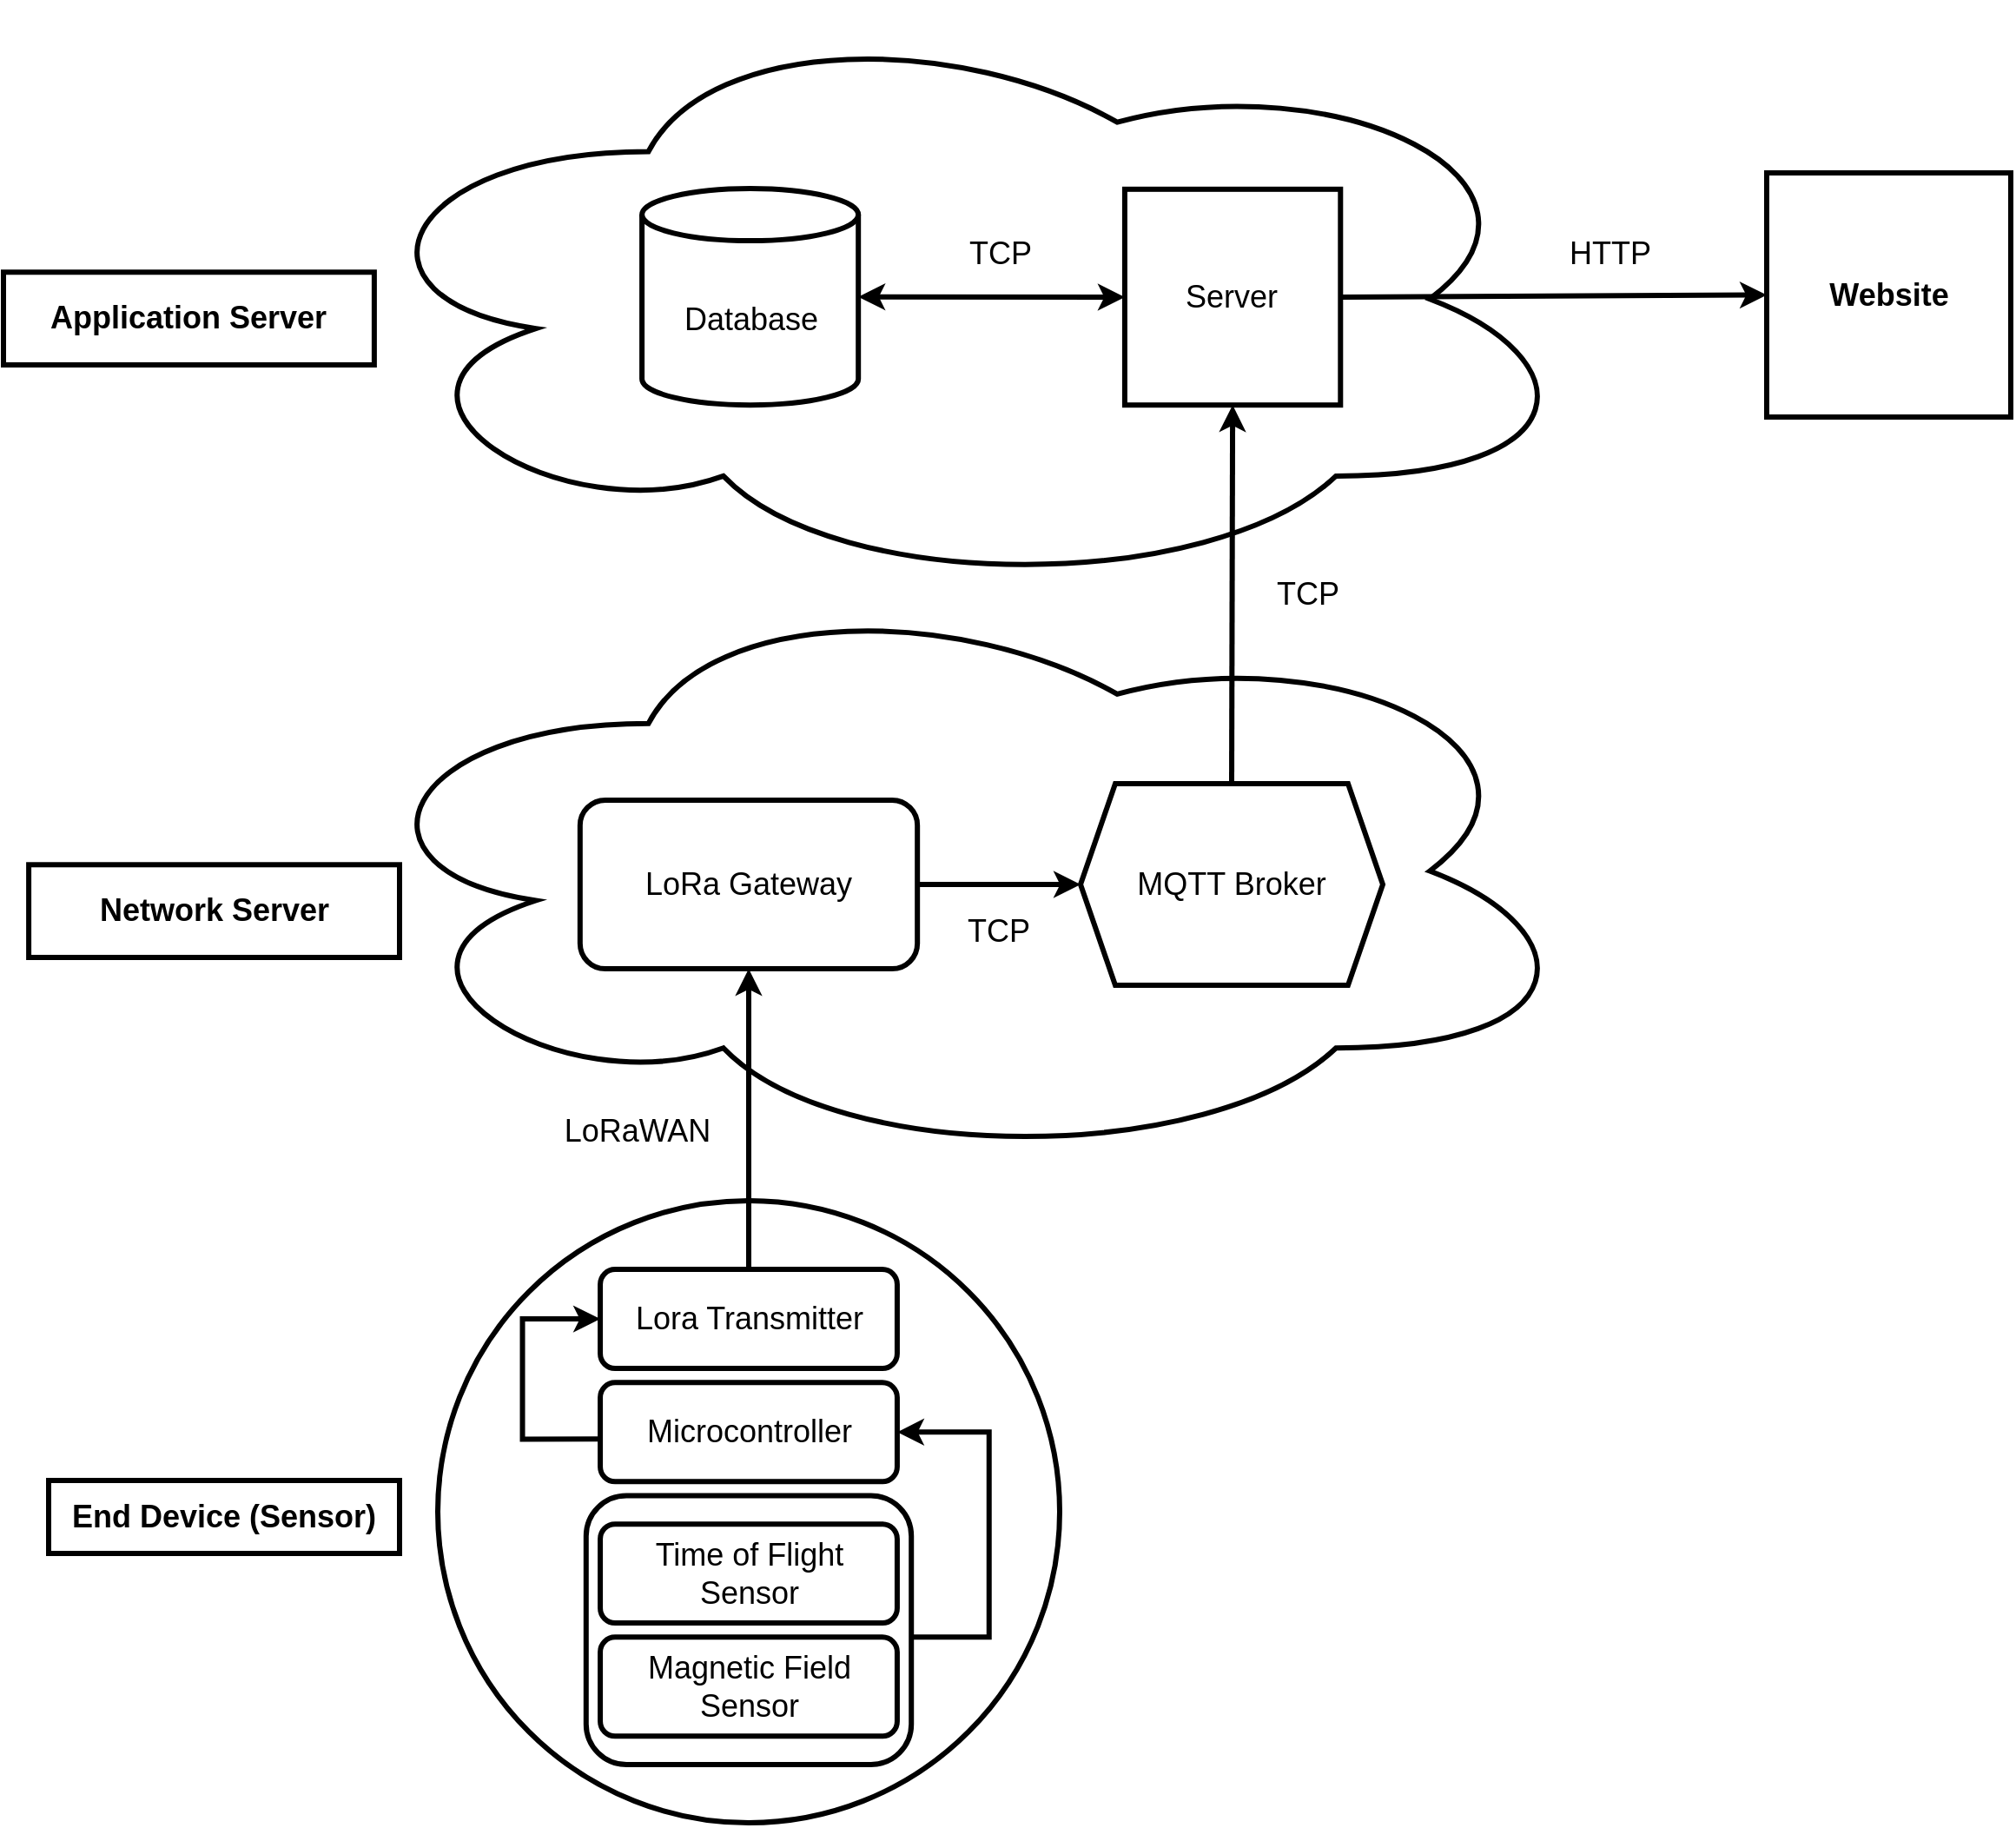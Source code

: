 <mxfile version="24.8.6">
  <diagram name="Page-1" id="VRUQ8dVfXQkqeMk8kqtF">
    <mxGraphModel dx="-803" dy="910" grid="0" gridSize="10" guides="1" tooltips="1" connect="1" arrows="1" fold="1" page="0" pageScale="1" pageWidth="850" pageHeight="1100" background="none" math="0" shadow="0">
      <root>
        <mxCell id="0" />
        <mxCell id="1" parent="0" />
        <mxCell id="2oDCZ59gt5adBUawRl_z-19" value="&lt;font style=&quot;font-size: 18px;&quot;&gt;&lt;br&gt;&lt;/font&gt;" style="ellipse;shape=cloud;whiteSpace=wrap;html=1;strokeWidth=3;fillColor=none;" vertex="1" parent="1">
          <mxGeometry x="1471.32" y="611.38" width="719.68" height="339.47" as="geometry" />
        </mxCell>
        <mxCell id="uIFGj-9vmJh0Lf0Ihtq9-66" value="&lt;font style=&quot;font-size: 18px;&quot;&gt;&lt;br&gt;&lt;/font&gt;" style="ellipse;shape=cloud;whiteSpace=wrap;html=1;strokeWidth=3;fillColor=none;" parent="1" vertex="1">
          <mxGeometry x="1471.32" y="940.53" width="719.68" height="339.47" as="geometry" />
        </mxCell>
        <mxCell id="uIFGj-9vmJh0Lf0Ihtq9-74" value="" style="group;fillColor=none;" parent="1" vertex="1" connectable="0">
          <mxGeometry x="1517.997" y="670.382" width="608.579" height="386.24" as="geometry" />
        </mxCell>
        <mxCell id="uIFGj-9vmJh0Lf0Ihtq9-68" value="&lt;font style=&quot;font-size: 18px;&quot;&gt;Database&lt;br&gt;&lt;/font&gt;" style="shape=cylinder3;whiteSpace=wrap;html=1;boundedLbl=1;backgroundOutline=1;size=15;strokeWidth=3;fillColor=none;" parent="uIFGj-9vmJh0Lf0Ihtq9-74" vertex="1">
          <mxGeometry x="129.55" y="47.17" width="124.55" height="124.55" as="geometry" />
        </mxCell>
        <mxCell id="uIFGj-9vmJh0Lf0Ihtq9-70" value="&lt;font style=&quot;font-size: 18px;&quot;&gt;Server&lt;/font&gt;" style="whiteSpace=wrap;html=1;aspect=fixed;strokeWidth=3;fillColor=none;" parent="uIFGj-9vmJh0Lf0Ihtq9-74" vertex="1">
          <mxGeometry x="407.463" y="47.528" width="124.19" height="124.19" as="geometry" />
        </mxCell>
        <mxCell id="uIFGj-9vmJh0Lf0Ihtq9-72" value="" style="endArrow=classic;startArrow=classic;html=1;rounded=0;exitX=1;exitY=0.5;exitDx=0;exitDy=0;exitPerimeter=0;entryX=0;entryY=0.5;entryDx=0;entryDy=0;strokeWidth=3;fillColor=none;" parent="uIFGj-9vmJh0Lf0Ihtq9-74" source="uIFGj-9vmJh0Lf0Ihtq9-68" target="uIFGj-9vmJh0Lf0Ihtq9-70" edge="1">
          <mxGeometry width="50" height="50" relative="1" as="geometry">
            <mxPoint x="238.858" y="121.97" as="sourcePoint" />
            <mxPoint x="302.384" y="58.444" as="targetPoint" />
          </mxGeometry>
        </mxCell>
        <mxCell id="2oDCZ59gt5adBUawRl_z-17" value="&lt;font style=&quot;font-size: 18px;&quot;&gt;TCP&lt;/font&gt;" style="text;html=1;align=center;verticalAlign=middle;whiteSpace=wrap;rounded=0;fillColor=none;" vertex="1" parent="uIFGj-9vmJh0Lf0Ihtq9-74">
          <mxGeometry x="305.553" y="69.528" width="60" height="30" as="geometry" />
        </mxCell>
        <mxCell id="2oDCZ59gt5adBUawRl_z-16" value="&lt;font style=&quot;font-size: 18px;&quot;&gt;TCP&lt;/font&gt;" style="text;html=1;align=center;verticalAlign=middle;whiteSpace=wrap;rounded=0;fillColor=none;" vertex="1" parent="uIFGj-9vmJh0Lf0Ihtq9-74">
          <mxGeometry x="483.003" y="265.618" width="60" height="30" as="geometry" />
        </mxCell>
        <mxCell id="uIFGj-9vmJh0Lf0Ihtq9-76" value="" style="endArrow=classic;html=1;rounded=0;exitX=0.5;exitY=0;exitDx=0;exitDy=0;entryX=0.5;entryY=1;entryDx=0;entryDy=0;strokeWidth=3;fillColor=none;" parent="1" source="uIFGj-9vmJh0Lf0Ihtq9-61" target="uIFGj-9vmJh0Lf0Ihtq9-64" edge="1">
          <mxGeometry width="50" height="50" relative="1" as="geometry">
            <mxPoint x="1650" y="1198" as="sourcePoint" />
            <mxPoint x="1700" y="1148" as="targetPoint" />
          </mxGeometry>
        </mxCell>
        <mxCell id="uIFGj-9vmJh0Lf0Ihtq9-77" value="&lt;font style=&quot;font-size: 18px;&quot;&gt;&lt;b&gt;End Device (Sensor)&lt;br&gt;&lt;/b&gt;&lt;/font&gt;" style="rounded=0;whiteSpace=wrap;html=1;strokeWidth=3;container=0;fillColor=none;" parent="1" vertex="1">
          <mxGeometry x="1306" y="1461" width="202" height="42" as="geometry" />
        </mxCell>
        <mxCell id="uIFGj-9vmJh0Lf0Ihtq9-84" value="&lt;font style=&quot;font-size: 18px;&quot;&gt;&lt;b&gt;Website&lt;/b&gt;&lt;/font&gt;" style="rounded=0;whiteSpace=wrap;html=1;strokeWidth=3;fillColor=none;" parent="1" vertex="1">
          <mxGeometry x="2295" y="708.5" width="140.5" height="140.5" as="geometry" />
        </mxCell>
        <mxCell id="uIFGj-9vmJh0Lf0Ihtq9-85" value="" style="endArrow=classic;html=1;rounded=0;exitX=1;exitY=0.5;exitDx=0;exitDy=0;entryX=0;entryY=0.5;entryDx=0;entryDy=0;strokeWidth=3;fillColor=none;" parent="1" source="uIFGj-9vmJh0Lf0Ihtq9-70" target="uIFGj-9vmJh0Lf0Ihtq9-84" edge="1">
          <mxGeometry width="50" height="50" relative="1" as="geometry">
            <mxPoint x="1889" y="796" as="sourcePoint" />
            <mxPoint x="1939" y="746" as="targetPoint" />
          </mxGeometry>
        </mxCell>
        <mxCell id="uIFGj-9vmJh0Lf0Ihtq9-73" value="" style="endArrow=classic;html=1;rounded=0;exitX=1;exitY=0.5;exitDx=0;exitDy=0;entryX=0;entryY=0.5;entryDx=0;entryDy=0;strokeWidth=3;fillColor=none;" parent="1" source="uIFGj-9vmJh0Lf0Ihtq9-64" target="2oDCZ59gt5adBUawRl_z-6" edge="1">
          <mxGeometry width="50" height="50" relative="1" as="geometry">
            <mxPoint x="2082.78" y="1038.938" as="sourcePoint" />
            <mxPoint x="1993.843" y="944.92" as="targetPoint" />
          </mxGeometry>
        </mxCell>
        <mxCell id="uIFGj-9vmJh0Lf0Ihtq9-78" value="&lt;font style=&quot;font-size: 18px;&quot;&gt;&lt;b&gt;Network Server&lt;br&gt;&lt;/b&gt;&lt;/font&gt;" style="rounded=0;whiteSpace=wrap;html=1;strokeWidth=3;fillColor=none;" parent="1" vertex="1">
          <mxGeometry x="1294.552" y="1106.64" width="213.447" height="53.362" as="geometry" />
        </mxCell>
        <mxCell id="uIFGj-9vmJh0Lf0Ihtq9-64" value="&lt;font style=&quot;font-size: 18px;&quot;&gt;LoRa Gateway&lt;br&gt;&lt;/font&gt;" style="rounded=1;whiteSpace=wrap;html=1;strokeWidth=3;fillColor=none;" parent="1" vertex="1">
          <mxGeometry x="1611.917" y="1069.452" width="194.17" height="97.09" as="geometry" />
        </mxCell>
        <mxCell id="2oDCZ59gt5adBUawRl_z-6" value="&lt;font style=&quot;font-size: 18px;&quot;&gt;MQTT Broker&lt;/font&gt;" style="shape=hexagon;perimeter=hexagonPerimeter2;whiteSpace=wrap;html=1;fixedSize=1;strokeWidth=3;fillColor=none;" vertex="1" parent="1">
          <mxGeometry x="1900" y="1060" width="174" height="116" as="geometry" />
        </mxCell>
        <mxCell id="2oDCZ59gt5adBUawRl_z-8" value="" style="endArrow=classic;html=1;rounded=0;exitX=0.5;exitY=0;exitDx=0;exitDy=0;entryX=0.5;entryY=1;entryDx=0;entryDy=0;strokeWidth=3;fillColor=none;" edge="1" parent="1" source="2oDCZ59gt5adBUawRl_z-6" target="uIFGj-9vmJh0Lf0Ihtq9-70">
          <mxGeometry width="50" height="50" relative="1" as="geometry">
            <mxPoint x="1904" y="1015" as="sourcePoint" />
            <mxPoint x="1954" y="965" as="targetPoint" />
          </mxGeometry>
        </mxCell>
        <mxCell id="2oDCZ59gt5adBUawRl_z-14" value="&lt;font style=&quot;font-size: 18px;&quot;&gt;LoRaWAN&lt;/font&gt;" style="text;html=1;align=center;verticalAlign=middle;whiteSpace=wrap;rounded=0;fillColor=none;" vertex="1" parent="1">
          <mxGeometry x="1588" y="1239" width="114" height="41" as="geometry" />
        </mxCell>
        <mxCell id="2oDCZ59gt5adBUawRl_z-18" value="&lt;font style=&quot;font-size: 18px;&quot;&gt;HTTP&lt;/font&gt;" style="text;html=1;align=center;verticalAlign=middle;whiteSpace=wrap;rounded=0;fillColor=none;" vertex="1" parent="1">
          <mxGeometry x="2175" y="740" width="60" height="30" as="geometry" />
        </mxCell>
        <mxCell id="uIFGj-9vmJh0Lf0Ihtq9-54" value="" style="ellipse;whiteSpace=wrap;html=1;aspect=fixed;strokeWidth=3;container=0;fillColor=none;" parent="1" vertex="1">
          <mxGeometry x="1530" y="1300" width="358" height="358" as="geometry" />
        </mxCell>
        <mxCell id="uIFGj-9vmJh0Lf0Ihtq9-56" value="" style="rounded=1;whiteSpace=wrap;html=1;strokeWidth=3;container=0;fillColor=none;" parent="1" vertex="1">
          <mxGeometry x="1615.395" y="1469.791" width="187.209" height="154.651" as="geometry" />
        </mxCell>
        <mxCell id="uIFGj-9vmJh0Lf0Ihtq9-57" value="&lt;font style=&quot;font-size: 18px;&quot;&gt;Time of Flight Sensor&lt;/font&gt;" style="rounded=1;whiteSpace=wrap;html=1;strokeWidth=3;container=0;fillColor=none;" parent="1" vertex="1">
          <mxGeometry x="1623.535" y="1486.07" width="170.93" height="56.977" as="geometry" />
        </mxCell>
        <mxCell id="uIFGj-9vmJh0Lf0Ihtq9-58" value="&lt;font style=&quot;font-size: 18px;&quot;&gt;Magnetic Field Sensor&lt;/font&gt;" style="rounded=1;whiteSpace=wrap;html=1;strokeWidth=3;container=0;fillColor=none;" parent="1" vertex="1">
          <mxGeometry x="1623.535" y="1551.186" width="170.93" height="56.977" as="geometry" />
        </mxCell>
        <mxCell id="uIFGj-9vmJh0Lf0Ihtq9-60" value="&lt;font style=&quot;font-size: 18px;&quot;&gt;Microcontroller&lt;br&gt;&lt;/font&gt;" style="rounded=1;whiteSpace=wrap;html=1;strokeWidth=3;container=0;fillColor=none;" parent="1" vertex="1">
          <mxGeometry x="1623.535" y="1404.674" width="170.93" height="56.977" as="geometry" />
        </mxCell>
        <mxCell id="uIFGj-9vmJh0Lf0Ihtq9-61" value="&lt;font style=&quot;font-size: 18px;&quot;&gt;Lora Transmitter&lt;/font&gt;" style="rounded=1;whiteSpace=wrap;html=1;strokeWidth=3;container=0;fillColor=none;" parent="1" vertex="1">
          <mxGeometry x="1623.535" y="1339.558" width="170.93" height="56.977" as="geometry" />
        </mxCell>
        <mxCell id="uIFGj-9vmJh0Lf0Ihtq9-62" value="" style="endArrow=classic;html=1;rounded=0;entryX=1;entryY=0.5;entryDx=0;entryDy=0;strokeWidth=3;fillColor=none;" parent="1" target="uIFGj-9vmJh0Lf0Ihtq9-60" edge="1">
          <mxGeometry width="50" height="50" relative="1" as="geometry">
            <mxPoint x="1802.605" y="1551.137" as="sourcePoint" />
            <mxPoint x="1798.535" y="1445.372" as="targetPoint" />
            <Array as="points">
              <mxPoint x="1847.372" y="1551.186" />
              <mxPoint x="1847.372" y="1433.163" />
            </Array>
          </mxGeometry>
        </mxCell>
        <mxCell id="uIFGj-9vmJh0Lf0Ihtq9-63" value="" style="endArrow=classic;html=1;rounded=0;entryX=0;entryY=0.5;entryDx=0;entryDy=0;strokeWidth=3;fillColor=none;" parent="1" target="uIFGj-9vmJh0Lf0Ihtq9-61" edge="1">
          <mxGeometry width="50" height="50" relative="1" as="geometry">
            <mxPoint x="1623.535" y="1437.184" as="sourcePoint" />
            <mxPoint x="1627.605" y="1331.419" as="targetPoint" />
            <Array as="points">
              <mxPoint x="1578.767" y="1437.233" />
              <mxPoint x="1578.767" y="1368.047" />
            </Array>
          </mxGeometry>
        </mxCell>
        <mxCell id="2oDCZ59gt5adBUawRl_z-15" value="&lt;font style=&quot;font-size: 18px;&quot;&gt;TCP&lt;/font&gt;" style="text;html=1;align=center;verticalAlign=middle;whiteSpace=wrap;rounded=0;fillColor=none;" vertex="1" parent="1">
          <mxGeometry x="1823" y="1130" width="60" height="30" as="geometry" />
        </mxCell>
        <mxCell id="2oDCZ59gt5adBUawRl_z-20" value="&lt;font style=&quot;font-size: 18px;&quot;&gt;&lt;b&gt;Application Server&lt;br&gt;&lt;/b&gt;&lt;/font&gt;" style="rounded=0;whiteSpace=wrap;html=1;strokeWidth=3;fillColor=none;" vertex="1" parent="1">
          <mxGeometry x="1280.002" y="765.64" width="213.447" height="53.362" as="geometry" />
        </mxCell>
      </root>
    </mxGraphModel>
  </diagram>
</mxfile>
